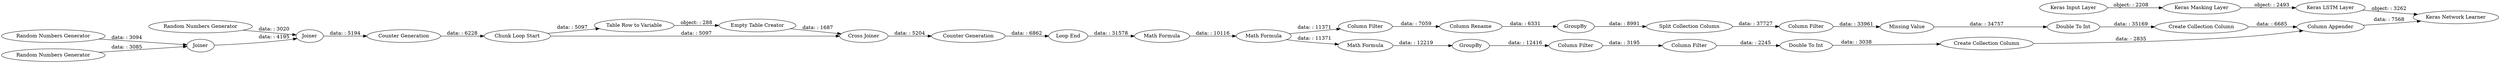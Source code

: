 digraph {
	"-1906723358485888075_19" [label=GroupBy]
	"-1906723358485888075_28" [label="Keras LSTM Layer"]
	"-1906723358485888075_30" [label="Create Collection Column"]
	"-1906723358485888075_29" [label="Keras Network Learner"]
	"-1906723358485888075_3" [label="Random Numbers Generator"]
	"-1906723358485888075_9" [label="Table Row to Variable"]
	"-1906723358485888075_31" [label="Create Collection Column"]
	"-1906723358485888075_27" [label="Keras Masking Layer"]
	"-1906723358485888075_32" [label="Column Filter"]
	"-1906723358485888075_14" [label="Counter Generation"]
	"-1906723358485888075_35" [label="Double To Int"]
	"-1906723358485888075_24" [label="Column Filter"]
	"-1906723358485888075_11" [label="Cross Joiner"]
	"-1906723358485888075_21" [label="Column Filter"]
	"-1906723358485888075_18" [label="Column Rename"]
	"-1906723358485888075_5" [label="Random Numbers Generator"]
	"-1906723358485888075_17" [label="Column Filter"]
	"-1906723358485888075_7" [label=Joiner]
	"-1906723358485888075_10" [label="Empty Table Creator"]
	"-1906723358485888075_26" [label="Keras Input Layer"]
	"-1906723358485888075_22" [label="Math Formula"]
	"-1906723358485888075_13" [label="Counter Generation"]
	"-1906723358485888075_12" [label="Loop End"]
	"-1906723358485888075_4" [label="Random Numbers Generator"]
	"-1906723358485888075_34" [label="Double To Int"]
	"-1906723358485888075_6" [label=Joiner]
	"-1906723358485888075_15" [label="Math Formula"]
	"-1906723358485888075_20" [label="Split Collection Column"]
	"-1906723358485888075_8" [label="Chunk Loop Start"]
	"-1906723358485888075_25" [label="Missing Value"]
	"-1906723358485888075_16" [label="Math Formula"]
	"-1906723358485888075_33" [label="Column Appender"]
	"-1906723358485888075_23" [label=GroupBy]
	"-1906723358485888075_20" -> "-1906723358485888075_21" [label="data: : 37727"]
	"-1906723358485888075_14" -> "-1906723358485888075_12" [label="data: : 6862"]
	"-1906723358485888075_11" -> "-1906723358485888075_14" [label="data: : 5204"]
	"-1906723358485888075_31" -> "-1906723358485888075_33" [label="data: : 2835"]
	"-1906723358485888075_33" -> "-1906723358485888075_29" [label="data: : 7568"]
	"-1906723358485888075_16" -> "-1906723358485888075_22" [label="data: : 11371"]
	"-1906723358485888075_7" -> "-1906723358485888075_13" [label="data: : 5194"]
	"-1906723358485888075_17" -> "-1906723358485888075_18" [label="data: : 7059"]
	"-1906723358485888075_27" -> "-1906723358485888075_28" [label="object: : 2493"]
	"-1906723358485888075_23" -> "-1906723358485888075_24" [label="data: : 12416"]
	"-1906723358485888075_24" -> "-1906723358485888075_32" [label="data: : 3195"]
	"-1906723358485888075_4" -> "-1906723358485888075_6" [label="data: : 3085"]
	"-1906723358485888075_13" -> "-1906723358485888075_8" [label="data: : 6228"]
	"-1906723358485888075_6" -> "-1906723358485888075_7" [label="data: : 4195"]
	"-1906723358485888075_9" -> "-1906723358485888075_10" [label="object: : 288"]
	"-1906723358485888075_10" -> "-1906723358485888075_11" [label="data: : 1687"]
	"-1906723358485888075_12" -> "-1906723358485888075_15" [label="data: : 31578"]
	"-1906723358485888075_16" -> "-1906723358485888075_17" [label="data: : 11371"]
	"-1906723358485888075_35" -> "-1906723358485888075_31" [label="data: : 3038"]
	"-1906723358485888075_19" -> "-1906723358485888075_20" [label="data: : 8991"]
	"-1906723358485888075_21" -> "-1906723358485888075_25" [label="data: : 33961"]
	"-1906723358485888075_18" -> "-1906723358485888075_19" [label="data: : 6331"]
	"-1906723358485888075_30" -> "-1906723358485888075_33" [label="data: : 6685"]
	"-1906723358485888075_8" -> "-1906723358485888075_11" [label="data: : 5097"]
	"-1906723358485888075_25" -> "-1906723358485888075_34" [label="data: : 34757"]
	"-1906723358485888075_8" -> "-1906723358485888075_9" [label="data: : 5097"]
	"-1906723358485888075_26" -> "-1906723358485888075_27" [label="object: : 2208"]
	"-1906723358485888075_32" -> "-1906723358485888075_35" [label="data: : 2245"]
	"-1906723358485888075_28" -> "-1906723358485888075_29" [label="object: : 3262"]
	"-1906723358485888075_22" -> "-1906723358485888075_23" [label="data: : 12219"]
	"-1906723358485888075_3" -> "-1906723358485888075_6" [label="data: : 3094"]
	"-1906723358485888075_34" -> "-1906723358485888075_30" [label="data: : 35169"]
	"-1906723358485888075_5" -> "-1906723358485888075_7" [label="data: : 3020"]
	"-1906723358485888075_15" -> "-1906723358485888075_16" [label="data: : 10116"]
	rankdir=LR
}
